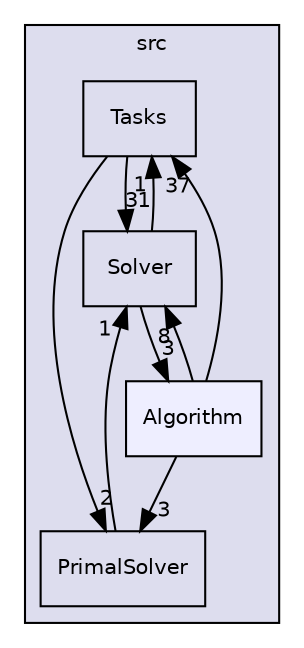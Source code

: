 digraph "/home/alireza/projects/scot/src/Algorithm" {
  compound=true
  node [ fontsize="10", fontname="Helvetica"];
  edge [ labelfontsize="10", labelfontname="Helvetica"];
  subgraph clusterdir_68267d1309a1af8e8297ef4c3efbcdba {
    graph [ bgcolor="#ddddee", pencolor="black", label="src" fontname="Helvetica", fontsize="10", URL="dir_68267d1309a1af8e8297ef4c3efbcdba.html"]
  dir_15942c16c93f90974604cc5d8cedb2cd [shape=box label="Tasks" URL="dir_15942c16c93f90974604cc5d8cedb2cd.html"];
  dir_454da67f8a55758f4729fb11dce4767c [shape=box label="Solver" URL="dir_454da67f8a55758f4729fb11dce4767c.html"];
  dir_ecb6754ce7d6fcfff12991d4786d58f6 [shape=box label="PrimalSolver" URL="dir_ecb6754ce7d6fcfff12991d4786d58f6.html"];
  dir_d537ec303f13b8e88e2bd2506dfe6a9e [shape=box, label="Algorithm", style="filled", fillcolor="#eeeeff", pencolor="black", URL="dir_d537ec303f13b8e88e2bd2506dfe6a9e.html"];
  }
  dir_ecb6754ce7d6fcfff12991d4786d58f6->dir_454da67f8a55758f4729fb11dce4767c [headlabel="1", labeldistance=1.5 headhref="dir_000004_000005.html"];
  dir_15942c16c93f90974604cc5d8cedb2cd->dir_454da67f8a55758f4729fb11dce4767c [headlabel="31", labeldistance=1.5 headhref="dir_000006_000005.html"];
  dir_15942c16c93f90974604cc5d8cedb2cd->dir_ecb6754ce7d6fcfff12991d4786d58f6 [headlabel="2", labeldistance=1.5 headhref="dir_000006_000004.html"];
  dir_d537ec303f13b8e88e2bd2506dfe6a9e->dir_15942c16c93f90974604cc5d8cedb2cd [headlabel="37", labeldistance=1.5 headhref="dir_000001_000006.html"];
  dir_d537ec303f13b8e88e2bd2506dfe6a9e->dir_454da67f8a55758f4729fb11dce4767c [headlabel="8", labeldistance=1.5 headhref="dir_000001_000005.html"];
  dir_d537ec303f13b8e88e2bd2506dfe6a9e->dir_ecb6754ce7d6fcfff12991d4786d58f6 [headlabel="3", labeldistance=1.5 headhref="dir_000001_000004.html"];
  dir_454da67f8a55758f4729fb11dce4767c->dir_15942c16c93f90974604cc5d8cedb2cd [headlabel="1", labeldistance=1.5 headhref="dir_000005_000006.html"];
  dir_454da67f8a55758f4729fb11dce4767c->dir_d537ec303f13b8e88e2bd2506dfe6a9e [headlabel="3", labeldistance=1.5 headhref="dir_000005_000001.html"];
}
